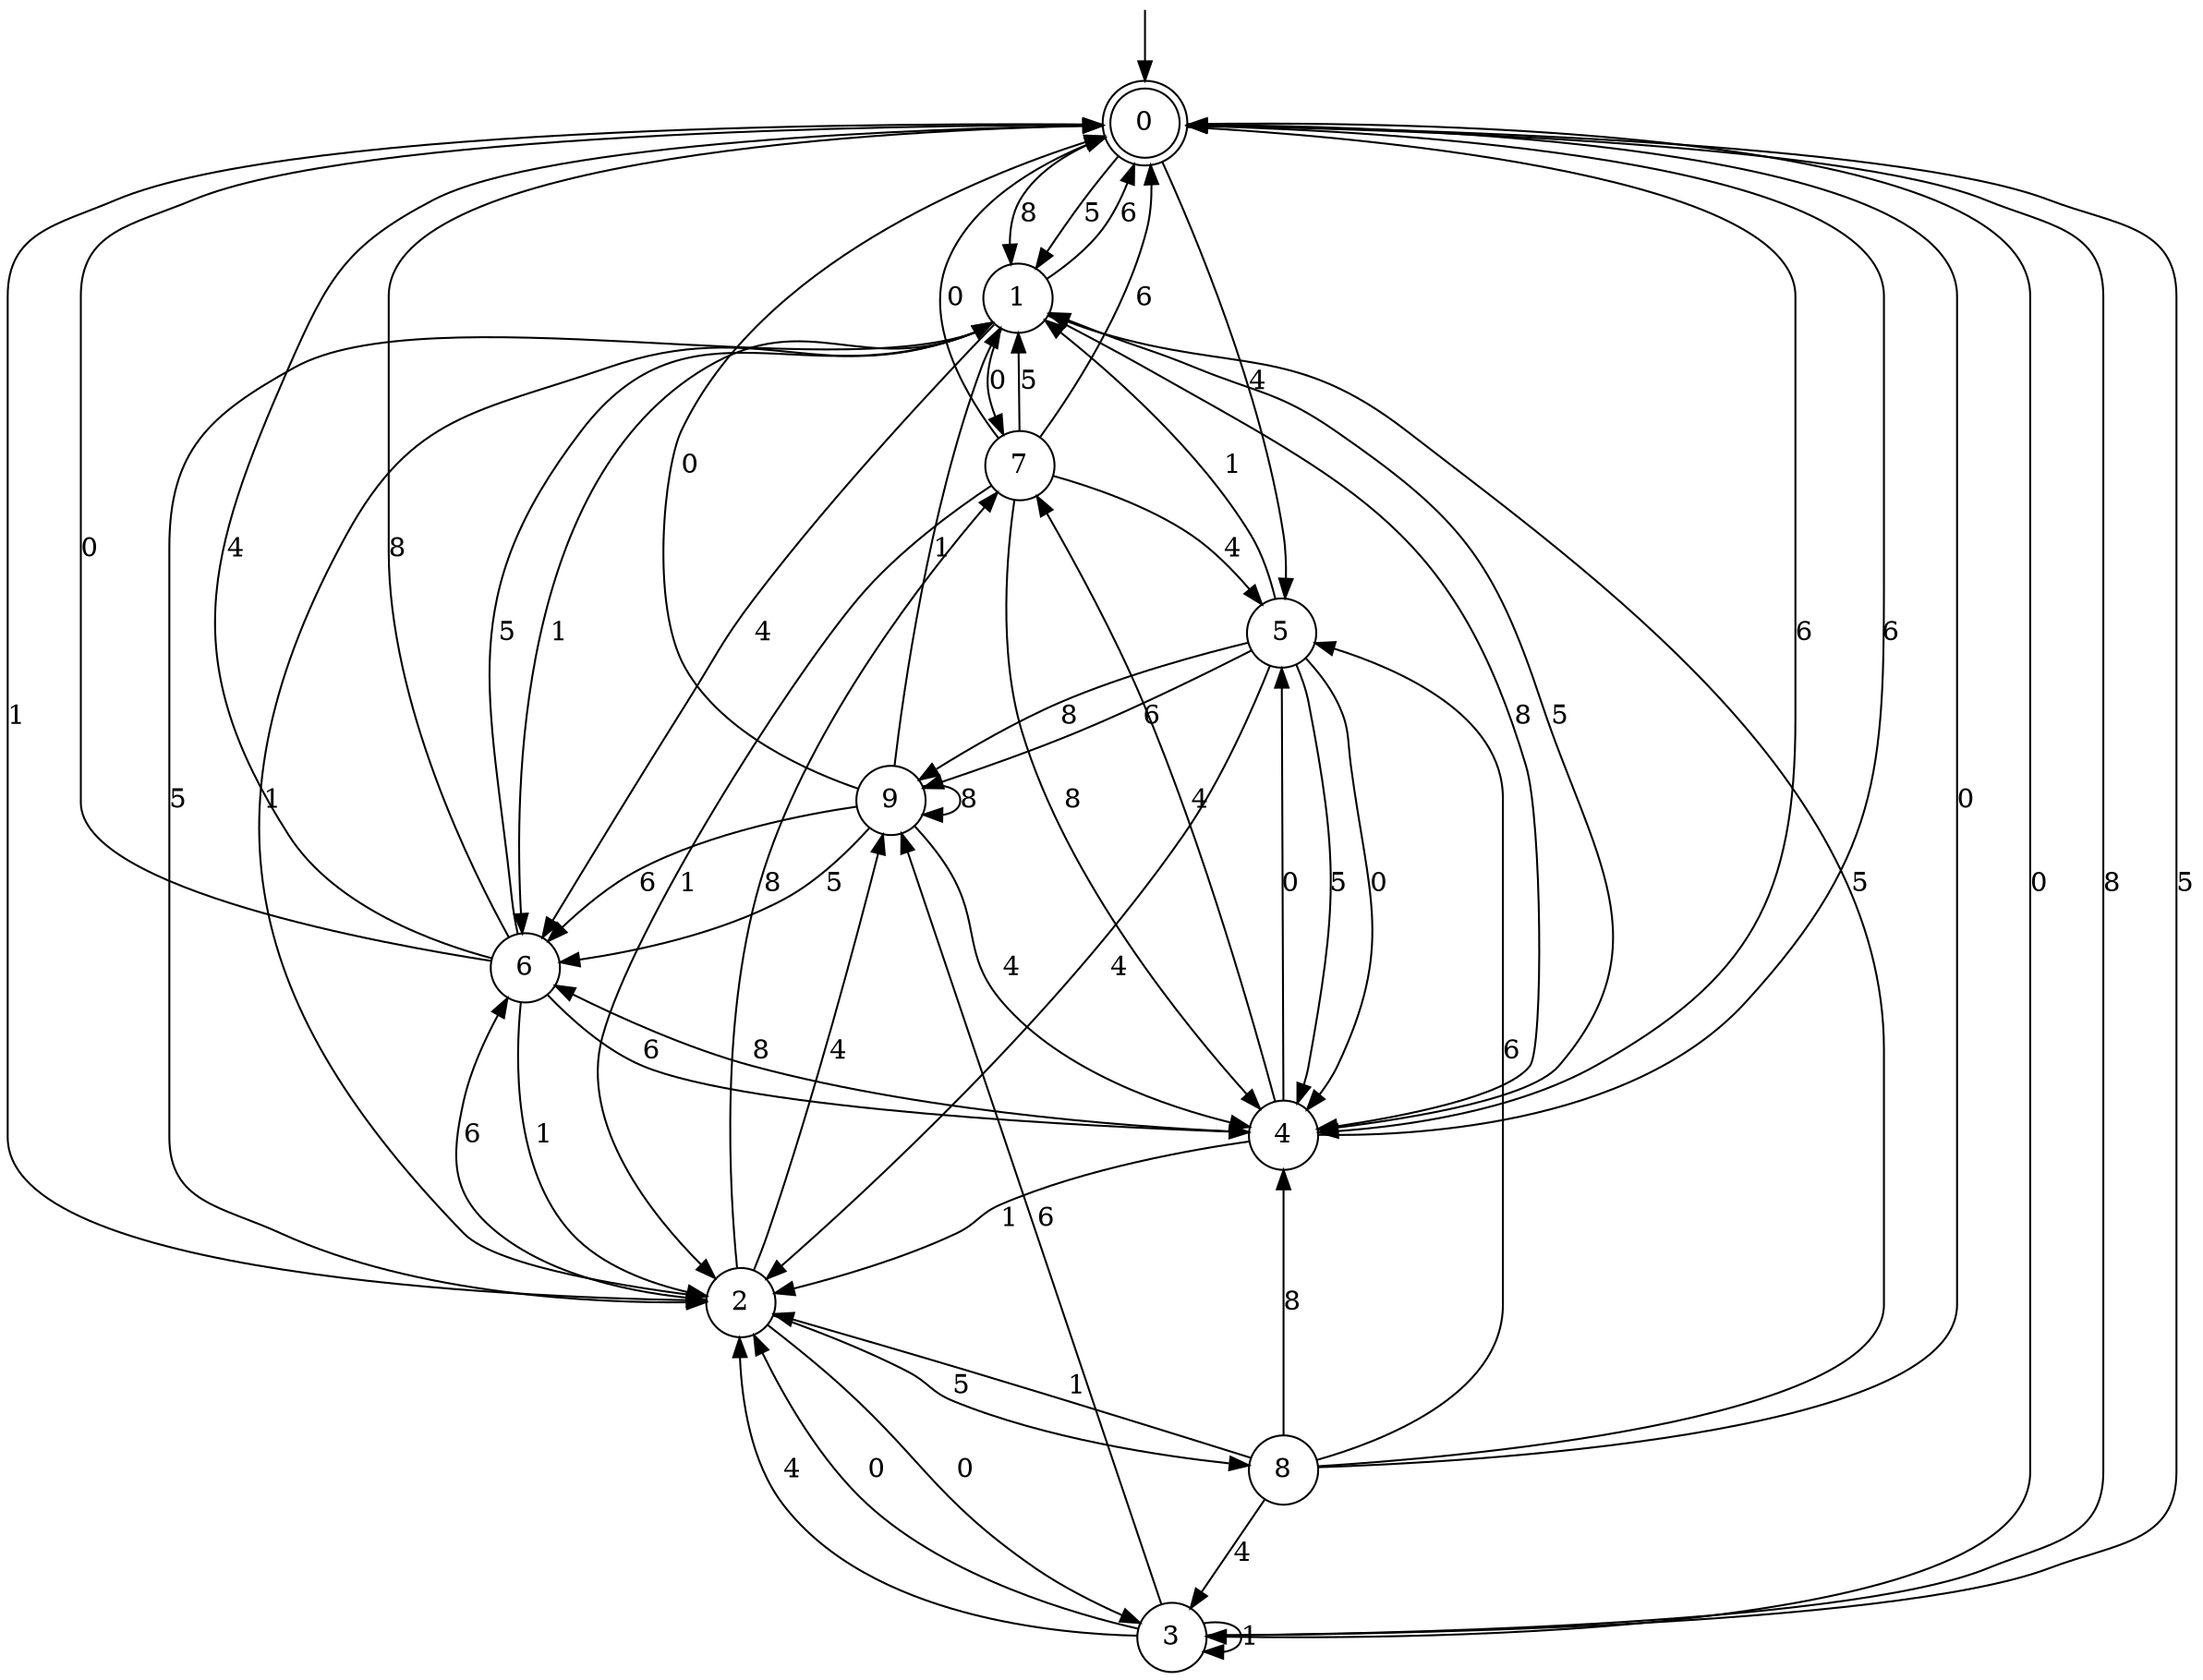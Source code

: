 digraph g {

	s0 [shape="doublecircle" label="0"];
	s1 [shape="circle" label="1"];
	s2 [shape="circle" label="2"];
	s3 [shape="circle" label="3"];
	s4 [shape="circle" label="4"];
	s5 [shape="circle" label="5"];
	s6 [shape="circle" label="6"];
	s7 [shape="circle" label="7"];
	s8 [shape="circle" label="8"];
	s9 [shape="circle" label="9"];
	s0 -> s1 [label="8"];
	s0 -> s2 [label="1"];
	s0 -> s1 [label="5"];
	s0 -> s3 [label="0"];
	s0 -> s4 [label="6"];
	s0 -> s5 [label="4"];
	s1 -> s4 [label="8"];
	s1 -> s6 [label="1"];
	s1 -> s2 [label="5"];
	s1 -> s7 [label="0"];
	s1 -> s0 [label="6"];
	s1 -> s6 [label="4"];
	s2 -> s7 [label="8"];
	s2 -> s1 [label="1"];
	s2 -> s8 [label="5"];
	s2 -> s3 [label="0"];
	s2 -> s6 [label="6"];
	s2 -> s9 [label="4"];
	s3 -> s0 [label="8"];
	s3 -> s3 [label="1"];
	s3 -> s0 [label="5"];
	s3 -> s2 [label="0"];
	s3 -> s9 [label="6"];
	s3 -> s2 [label="4"];
	s4 -> s6 [label="8"];
	s4 -> s2 [label="1"];
	s4 -> s1 [label="5"];
	s4 -> s5 [label="0"];
	s4 -> s0 [label="6"];
	s4 -> s7 [label="4"];
	s5 -> s9 [label="8"];
	s5 -> s1 [label="1"];
	s5 -> s4 [label="5"];
	s5 -> s4 [label="0"];
	s5 -> s9 [label="6"];
	s5 -> s2 [label="4"];
	s6 -> s0 [label="8"];
	s6 -> s2 [label="1"];
	s6 -> s1 [label="5"];
	s6 -> s0 [label="0"];
	s6 -> s4 [label="6"];
	s6 -> s0 [label="4"];
	s7 -> s4 [label="8"];
	s7 -> s2 [label="1"];
	s7 -> s1 [label="5"];
	s7 -> s0 [label="0"];
	s7 -> s0 [label="6"];
	s7 -> s5 [label="4"];
	s8 -> s4 [label="8"];
	s8 -> s2 [label="1"];
	s8 -> s1 [label="5"];
	s8 -> s0 [label="0"];
	s8 -> s5 [label="6"];
	s8 -> s3 [label="4"];
	s9 -> s9 [label="8"];
	s9 -> s1 [label="1"];
	s9 -> s6 [label="5"];
	s9 -> s0 [label="0"];
	s9 -> s6 [label="6"];
	s9 -> s4 [label="4"];

__start0 [label="" shape="none" width="0" height="0"];
__start0 -> s0;

}
